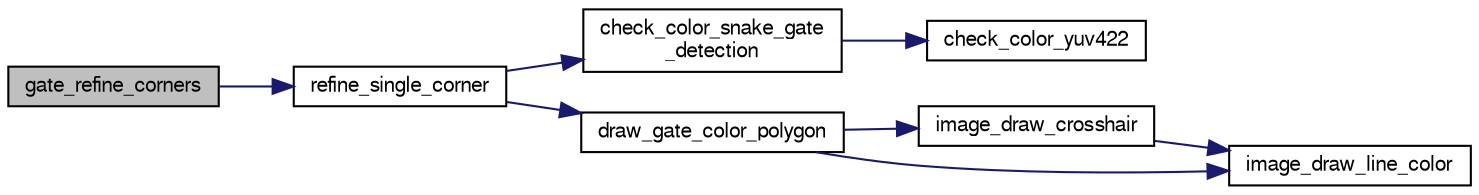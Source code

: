 digraph "gate_refine_corners"
{
  edge [fontname="FreeSans",fontsize="10",labelfontname="FreeSans",labelfontsize="10"];
  node [fontname="FreeSans",fontsize="10",shape=record];
  rankdir="LR";
  Node1 [label="gate_refine_corners",height=0.2,width=0.4,color="black", fillcolor="grey75", style="filled", fontcolor="black"];
  Node1 -> Node2 [color="midnightblue",fontsize="10",style="solid",fontname="FreeSans"];
  Node2 [label="refine_single_corner",height=0.2,width=0.4,color="black", fillcolor="white", style="filled",URL="$snake__gate__detection_8c.html#af769b63bbec582d186cbe93175d6dc8c",tooltip="Refine a single corner, based on the color around the coordinate. "];
  Node2 -> Node3 [color="midnightblue",fontsize="10",style="solid",fontname="FreeSans"];
  Node3 [label="check_color_snake_gate\l_detection",height=0.2,width=0.4,color="black", fillcolor="white", style="filled",URL="$snake__gate__detection_8c.html#a0981ce70dd28acd9b61fd0da4248798f"];
  Node3 -> Node4 [color="midnightblue",fontsize="10",style="solid",fontname="FreeSans"];
  Node4 [label="check_color_yuv422",height=0.2,width=0.4,color="black", fillcolor="white", style="filled",URL="$image_8c.html#a6f14c04ea0779b7962d796490e0c8420",tooltip="Checks the color of a single pixel in a YUV422 image. "];
  Node2 -> Node5 [color="midnightblue",fontsize="10",style="solid",fontname="FreeSans"];
  Node5 [label="draw_gate_color_polygon",height=0.2,width=0.4,color="black", fillcolor="white", style="filled",URL="$snake__gate__detection_8c.html#a187099f3c8b15ddf2fc47461c89e13fe",tooltip="Draw the gate on an image, using the corner points, possibly resulting in a polygon. "];
  Node5 -> Node6 [color="midnightblue",fontsize="10",style="solid",fontname="FreeSans"];
  Node6 [label="image_draw_crosshair",height=0.2,width=0.4,color="black", fillcolor="white", style="filled",URL="$image_8c.html#a3855947fea757e63088255cd9e68fcda",tooltip="Draw a cross-hair on the image. "];
  Node6 -> Node7 [color="midnightblue",fontsize="10",style="solid",fontname="FreeSans"];
  Node7 [label="image_draw_line_color",height=0.2,width=0.4,color="black", fillcolor="white", style="filled",URL="$image_8c.html#a5b1f40ae3b945985c9f4d09bdd313de8",tooltip="Draw a line on the image. "];
  Node5 -> Node7 [color="midnightblue",fontsize="10",style="solid",fontname="FreeSans"];
}
